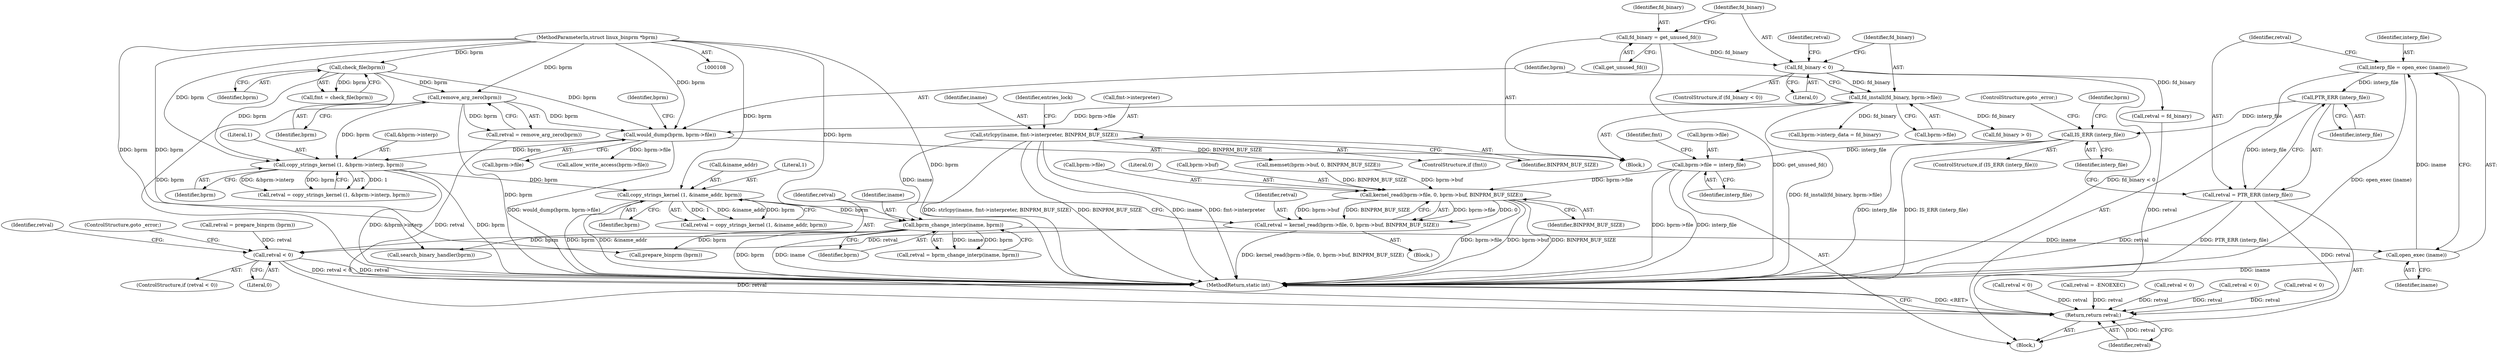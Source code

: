 digraph "0_linux_b66c5984017533316fd1951770302649baf1aa33@API" {
"1000279" [label="(Call,interp_file = open_exec (iname))"];
"1000281" [label="(Call,open_exec (iname))"];
"1000271" [label="(Call,bprm_change_interp(iname, bprm))"];
"1000144" [label="(Call,strlcpy(iname, fmt->interpreter, BINPRM_BUF_SIZE))"];
"1000255" [label="(Call,copy_strings_kernel (1, &iname_addr, bprm))"];
"1000237" [label="(Call,copy_strings_kernel (1, &bprm->interp, bprm))"];
"1000167" [label="(Call,remove_arg_zero(bprm))"];
"1000140" [label="(Call,check_file(bprm))"];
"1000109" [label="(MethodParameterIn,struct linux_binprm *bprm)"];
"1000196" [label="(Call,would_dump(bprm, bprm->file))"];
"1000191" [label="(Call,fd_install(fd_binary, bprm->file))"];
"1000183" [label="(Call,fd_binary < 0)"];
"1000179" [label="(Call,fd_binary = get_unused_fd())"];
"1000285" [label="(Call,PTR_ERR (interp_file))"];
"1000283" [label="(Call,retval = PTR_ERR (interp_file))"];
"1000340" [label="(Return,return retval;)"];
"1000288" [label="(Call,IS_ERR (interp_file))"];
"1000291" [label="(Call,bprm->file = interp_file)"];
"1000311" [label="(Call,kernel_read(bprm->file, 0, bprm->buf, BINPRM_BUF_SIZE))"];
"1000309" [label="(Call,retval = kernel_read(bprm->file, 0, bprm->buf, BINPRM_BUF_SIZE))"];
"1000326" [label="(Call,retval < 0)"];
"1000288" [label="(Call,IS_ERR (interp_file))"];
"1000180" [label="(Identifier,fd_binary)"];
"1000327" [label="(Identifier,retval)"];
"1000191" [label="(Call,fd_install(fd_binary, bprm->file))"];
"1000319" [label="(Identifier,BINPRM_BUF_SIZE)"];
"1000257" [label="(Call,&iname_addr)"];
"1000243" [label="(Identifier,bprm)"];
"1000331" [label="(Identifier,retval)"];
"1000290" [label="(ControlStructure,goto _error;)"];
"1000253" [label="(Call,retval = copy_strings_kernel (1, &iname_addr, bprm))"];
"1000269" [label="(Call,retval = bprm_change_interp(iname, bprm))"];
"1000215" [label="(Call,bprm->interp_data = fd_binary)"];
"1000341" [label="(Identifier,retval)"];
"1000326" [label="(Call,retval < 0)"];
"1000168" [label="(Identifier,bprm)"];
"1000360" [label="(MethodReturn,static int)"];
"1000282" [label="(Identifier,iname)"];
"1000325" [label="(ControlStructure,if (retval < 0))"];
"1000285" [label="(Call,PTR_ERR (interp_file))"];
"1000140" [label="(Call,check_file(bprm))"];
"1000292" [label="(Call,bprm->file)"];
"1000284" [label="(Identifier,retval)"];
"1000302" [label="(Block,)"];
"1000309" [label="(Call,retval = kernel_read(bprm->file, 0, bprm->buf, BINPRM_BUF_SIZE))"];
"1000299" [label="(Identifier,fmt)"];
"1000109" [label="(MethodParameterIn,struct linux_binprm *bprm)"];
"1000279" [label="(Call,interp_file = open_exec (iname))"];
"1000283" [label="(Call,retval = PTR_ERR (interp_file))"];
"1000185" [label="(Literal,0)"];
"1000245" [label="(Call,retval < 0)"];
"1000181" [label="(Call,get_unused_fd())"];
"1000255" [label="(Call,copy_strings_kernel (1, &iname_addr, bprm))"];
"1000201" [label="(Call,allow_write_access(bprm->file))"];
"1000291" [label="(Call,bprm->file = interp_file)"];
"1000187" [label="(Call,retval = fd_binary)"];
"1000127" [label="(Call,retval = -ENOEXEC)"];
"1000110" [label="(Block,)"];
"1000192" [label="(Identifier,fd_binary)"];
"1000146" [label="(Call,fmt->interpreter)"];
"1000261" [label="(Call,retval < 0)"];
"1000295" [label="(Identifier,interp_file)"];
"1000149" [label="(Identifier,BINPRM_BUF_SIZE)"];
"1000182" [label="(ControlStructure,if (fd_binary < 0))"];
"1000184" [label="(Identifier,fd_binary)"];
"1000335" [label="(Call,retval < 0)"];
"1000183" [label="(Call,fd_binary < 0)"];
"1000281" [label="(Call,open_exec (iname))"];
"1000329" [label="(ControlStructure,goto _error;)"];
"1000259" [label="(Identifier,bprm)"];
"1000332" [label="(Call,search_binary_handler(bprm))"];
"1000286" [label="(Identifier,interp_file)"];
"1000340" [label="(Return,return retval;)"];
"1000198" [label="(Call,bprm->file)"];
"1000311" [label="(Call,kernel_read(bprm->file, 0, bprm->buf, BINPRM_BUF_SIZE))"];
"1000167" [label="(Call,remove_arg_zero(bprm))"];
"1000138" [label="(Call,fmt = check_file(bprm))"];
"1000178" [label="(Block,)"];
"1000239" [label="(Call,&bprm->interp)"];
"1000197" [label="(Identifier,bprm)"];
"1000273" [label="(Identifier,bprm)"];
"1000323" [label="(Call,prepare_binprm (bprm))"];
"1000141" [label="(Identifier,bprm)"];
"1000303" [label="(Call,memset(bprm->buf, 0, BINPRM_BUF_SIZE))"];
"1000165" [label="(Call,retval = remove_arg_zero(bprm))"];
"1000312" [label="(Call,bprm->file)"];
"1000271" [label="(Call,bprm_change_interp(iname, bprm))"];
"1000145" [label="(Identifier,iname)"];
"1000344" [label="(Call,fd_binary > 0)"];
"1000179" [label="(Call,fd_binary = get_unused_fd())"];
"1000256" [label="(Literal,1)"];
"1000235" [label="(Call,retval = copy_strings_kernel (1, &bprm->interp, bprm))"];
"1000280" [label="(Identifier,interp_file)"];
"1000287" [label="(ControlStructure,if (IS_ERR (interp_file)))"];
"1000196" [label="(Call,would_dump(bprm, bprm->file))"];
"1000237" [label="(Call,copy_strings_kernel (1, &bprm->interp, bprm))"];
"1000272" [label="(Identifier,iname)"];
"1000289" [label="(Identifier,interp_file)"];
"1000188" [label="(Identifier,retval)"];
"1000315" [label="(Literal,0)"];
"1000238" [label="(Literal,1)"];
"1000142" [label="(ControlStructure,if (fmt))"];
"1000316" [label="(Call,bprm->buf)"];
"1000193" [label="(Call,bprm->file)"];
"1000293" [label="(Identifier,bprm)"];
"1000275" [label="(Call,retval < 0)"];
"1000203" [label="(Identifier,bprm)"];
"1000328" [label="(Literal,0)"];
"1000310" [label="(Identifier,retval)"];
"1000144" [label="(Call,strlcpy(iname, fmt->interpreter, BINPRM_BUF_SIZE))"];
"1000321" [label="(Call,retval = prepare_binprm (bprm))"];
"1000152" [label="(Identifier,entries_lock)"];
"1000279" -> "1000110"  [label="AST: "];
"1000279" -> "1000281"  [label="CFG: "];
"1000280" -> "1000279"  [label="AST: "];
"1000281" -> "1000279"  [label="AST: "];
"1000284" -> "1000279"  [label="CFG: "];
"1000279" -> "1000360"  [label="DDG: open_exec (iname)"];
"1000281" -> "1000279"  [label="DDG: iname"];
"1000279" -> "1000285"  [label="DDG: interp_file"];
"1000281" -> "1000282"  [label="CFG: "];
"1000282" -> "1000281"  [label="AST: "];
"1000281" -> "1000360"  [label="DDG: iname"];
"1000271" -> "1000281"  [label="DDG: iname"];
"1000271" -> "1000269"  [label="AST: "];
"1000271" -> "1000273"  [label="CFG: "];
"1000272" -> "1000271"  [label="AST: "];
"1000273" -> "1000271"  [label="AST: "];
"1000269" -> "1000271"  [label="CFG: "];
"1000271" -> "1000360"  [label="DDG: bprm"];
"1000271" -> "1000360"  [label="DDG: iname"];
"1000271" -> "1000269"  [label="DDG: iname"];
"1000271" -> "1000269"  [label="DDG: bprm"];
"1000144" -> "1000271"  [label="DDG: iname"];
"1000255" -> "1000271"  [label="DDG: bprm"];
"1000109" -> "1000271"  [label="DDG: bprm"];
"1000271" -> "1000323"  [label="DDG: bprm"];
"1000271" -> "1000332"  [label="DDG: bprm"];
"1000144" -> "1000142"  [label="AST: "];
"1000144" -> "1000149"  [label="CFG: "];
"1000145" -> "1000144"  [label="AST: "];
"1000146" -> "1000144"  [label="AST: "];
"1000149" -> "1000144"  [label="AST: "];
"1000152" -> "1000144"  [label="CFG: "];
"1000144" -> "1000360"  [label="DDG: strlcpy(iname, fmt->interpreter, BINPRM_BUF_SIZE)"];
"1000144" -> "1000360"  [label="DDG: BINPRM_BUF_SIZE"];
"1000144" -> "1000360"  [label="DDG: iname"];
"1000144" -> "1000360"  [label="DDG: fmt->interpreter"];
"1000144" -> "1000303"  [label="DDG: BINPRM_BUF_SIZE"];
"1000255" -> "1000253"  [label="AST: "];
"1000255" -> "1000259"  [label="CFG: "];
"1000256" -> "1000255"  [label="AST: "];
"1000257" -> "1000255"  [label="AST: "];
"1000259" -> "1000255"  [label="AST: "];
"1000253" -> "1000255"  [label="CFG: "];
"1000255" -> "1000360"  [label="DDG: bprm"];
"1000255" -> "1000360"  [label="DDG: &iname_addr"];
"1000255" -> "1000253"  [label="DDG: 1"];
"1000255" -> "1000253"  [label="DDG: &iname_addr"];
"1000255" -> "1000253"  [label="DDG: bprm"];
"1000237" -> "1000255"  [label="DDG: bprm"];
"1000109" -> "1000255"  [label="DDG: bprm"];
"1000237" -> "1000235"  [label="AST: "];
"1000237" -> "1000243"  [label="CFG: "];
"1000238" -> "1000237"  [label="AST: "];
"1000239" -> "1000237"  [label="AST: "];
"1000243" -> "1000237"  [label="AST: "];
"1000235" -> "1000237"  [label="CFG: "];
"1000237" -> "1000360"  [label="DDG: &bprm->interp"];
"1000237" -> "1000360"  [label="DDG: bprm"];
"1000237" -> "1000235"  [label="DDG: 1"];
"1000237" -> "1000235"  [label="DDG: &bprm->interp"];
"1000237" -> "1000235"  [label="DDG: bprm"];
"1000167" -> "1000237"  [label="DDG: bprm"];
"1000140" -> "1000237"  [label="DDG: bprm"];
"1000196" -> "1000237"  [label="DDG: bprm"];
"1000109" -> "1000237"  [label="DDG: bprm"];
"1000167" -> "1000165"  [label="AST: "];
"1000167" -> "1000168"  [label="CFG: "];
"1000168" -> "1000167"  [label="AST: "];
"1000165" -> "1000167"  [label="CFG: "];
"1000167" -> "1000360"  [label="DDG: bprm"];
"1000167" -> "1000165"  [label="DDG: bprm"];
"1000140" -> "1000167"  [label="DDG: bprm"];
"1000109" -> "1000167"  [label="DDG: bprm"];
"1000167" -> "1000196"  [label="DDG: bprm"];
"1000140" -> "1000138"  [label="AST: "];
"1000140" -> "1000141"  [label="CFG: "];
"1000141" -> "1000140"  [label="AST: "];
"1000138" -> "1000140"  [label="CFG: "];
"1000140" -> "1000360"  [label="DDG: bprm"];
"1000140" -> "1000138"  [label="DDG: bprm"];
"1000109" -> "1000140"  [label="DDG: bprm"];
"1000140" -> "1000196"  [label="DDG: bprm"];
"1000109" -> "1000108"  [label="AST: "];
"1000109" -> "1000360"  [label="DDG: bprm"];
"1000109" -> "1000196"  [label="DDG: bprm"];
"1000109" -> "1000323"  [label="DDG: bprm"];
"1000109" -> "1000332"  [label="DDG: bprm"];
"1000196" -> "1000178"  [label="AST: "];
"1000196" -> "1000198"  [label="CFG: "];
"1000197" -> "1000196"  [label="AST: "];
"1000198" -> "1000196"  [label="AST: "];
"1000203" -> "1000196"  [label="CFG: "];
"1000196" -> "1000360"  [label="DDG: would_dump(bprm, bprm->file)"];
"1000191" -> "1000196"  [label="DDG: bprm->file"];
"1000196" -> "1000201"  [label="DDG: bprm->file"];
"1000191" -> "1000178"  [label="AST: "];
"1000191" -> "1000193"  [label="CFG: "];
"1000192" -> "1000191"  [label="AST: "];
"1000193" -> "1000191"  [label="AST: "];
"1000197" -> "1000191"  [label="CFG: "];
"1000191" -> "1000360"  [label="DDG: fd_install(fd_binary, bprm->file)"];
"1000183" -> "1000191"  [label="DDG: fd_binary"];
"1000191" -> "1000215"  [label="DDG: fd_binary"];
"1000191" -> "1000344"  [label="DDG: fd_binary"];
"1000183" -> "1000182"  [label="AST: "];
"1000183" -> "1000185"  [label="CFG: "];
"1000184" -> "1000183"  [label="AST: "];
"1000185" -> "1000183"  [label="AST: "];
"1000188" -> "1000183"  [label="CFG: "];
"1000192" -> "1000183"  [label="CFG: "];
"1000183" -> "1000360"  [label="DDG: fd_binary < 0"];
"1000179" -> "1000183"  [label="DDG: fd_binary"];
"1000183" -> "1000187"  [label="DDG: fd_binary"];
"1000179" -> "1000178"  [label="AST: "];
"1000179" -> "1000181"  [label="CFG: "];
"1000180" -> "1000179"  [label="AST: "];
"1000181" -> "1000179"  [label="AST: "];
"1000184" -> "1000179"  [label="CFG: "];
"1000179" -> "1000360"  [label="DDG: get_unused_fd()"];
"1000285" -> "1000283"  [label="AST: "];
"1000285" -> "1000286"  [label="CFG: "];
"1000286" -> "1000285"  [label="AST: "];
"1000283" -> "1000285"  [label="CFG: "];
"1000285" -> "1000283"  [label="DDG: interp_file"];
"1000285" -> "1000288"  [label="DDG: interp_file"];
"1000283" -> "1000110"  [label="AST: "];
"1000284" -> "1000283"  [label="AST: "];
"1000289" -> "1000283"  [label="CFG: "];
"1000283" -> "1000360"  [label="DDG: PTR_ERR (interp_file)"];
"1000283" -> "1000360"  [label="DDG: retval"];
"1000283" -> "1000340"  [label="DDG: retval"];
"1000340" -> "1000110"  [label="AST: "];
"1000340" -> "1000341"  [label="CFG: "];
"1000341" -> "1000340"  [label="AST: "];
"1000360" -> "1000340"  [label="CFG: "];
"1000340" -> "1000360"  [label="DDG: <RET>"];
"1000341" -> "1000340"  [label="DDG: retval"];
"1000187" -> "1000340"  [label="DDG: retval"];
"1000335" -> "1000340"  [label="DDG: retval"];
"1000165" -> "1000340"  [label="DDG: retval"];
"1000275" -> "1000340"  [label="DDG: retval"];
"1000261" -> "1000340"  [label="DDG: retval"];
"1000245" -> "1000340"  [label="DDG: retval"];
"1000127" -> "1000340"  [label="DDG: retval"];
"1000326" -> "1000340"  [label="DDG: retval"];
"1000288" -> "1000287"  [label="AST: "];
"1000288" -> "1000289"  [label="CFG: "];
"1000289" -> "1000288"  [label="AST: "];
"1000290" -> "1000288"  [label="CFG: "];
"1000293" -> "1000288"  [label="CFG: "];
"1000288" -> "1000360"  [label="DDG: interp_file"];
"1000288" -> "1000360"  [label="DDG: IS_ERR (interp_file)"];
"1000288" -> "1000291"  [label="DDG: interp_file"];
"1000291" -> "1000110"  [label="AST: "];
"1000291" -> "1000295"  [label="CFG: "];
"1000292" -> "1000291"  [label="AST: "];
"1000295" -> "1000291"  [label="AST: "];
"1000299" -> "1000291"  [label="CFG: "];
"1000291" -> "1000360"  [label="DDG: bprm->file"];
"1000291" -> "1000360"  [label="DDG: interp_file"];
"1000291" -> "1000311"  [label="DDG: bprm->file"];
"1000311" -> "1000309"  [label="AST: "];
"1000311" -> "1000319"  [label="CFG: "];
"1000312" -> "1000311"  [label="AST: "];
"1000315" -> "1000311"  [label="AST: "];
"1000316" -> "1000311"  [label="AST: "];
"1000319" -> "1000311"  [label="AST: "];
"1000309" -> "1000311"  [label="CFG: "];
"1000311" -> "1000360"  [label="DDG: bprm->file"];
"1000311" -> "1000360"  [label="DDG: bprm->buf"];
"1000311" -> "1000360"  [label="DDG: BINPRM_BUF_SIZE"];
"1000311" -> "1000309"  [label="DDG: bprm->file"];
"1000311" -> "1000309"  [label="DDG: 0"];
"1000311" -> "1000309"  [label="DDG: bprm->buf"];
"1000311" -> "1000309"  [label="DDG: BINPRM_BUF_SIZE"];
"1000303" -> "1000311"  [label="DDG: bprm->buf"];
"1000303" -> "1000311"  [label="DDG: BINPRM_BUF_SIZE"];
"1000309" -> "1000302"  [label="AST: "];
"1000310" -> "1000309"  [label="AST: "];
"1000327" -> "1000309"  [label="CFG: "];
"1000309" -> "1000360"  [label="DDG: kernel_read(bprm->file, 0, bprm->buf, BINPRM_BUF_SIZE)"];
"1000309" -> "1000326"  [label="DDG: retval"];
"1000326" -> "1000325"  [label="AST: "];
"1000326" -> "1000328"  [label="CFG: "];
"1000327" -> "1000326"  [label="AST: "];
"1000328" -> "1000326"  [label="AST: "];
"1000329" -> "1000326"  [label="CFG: "];
"1000331" -> "1000326"  [label="CFG: "];
"1000326" -> "1000360"  [label="DDG: retval < 0"];
"1000326" -> "1000360"  [label="DDG: retval"];
"1000321" -> "1000326"  [label="DDG: retval"];
}
